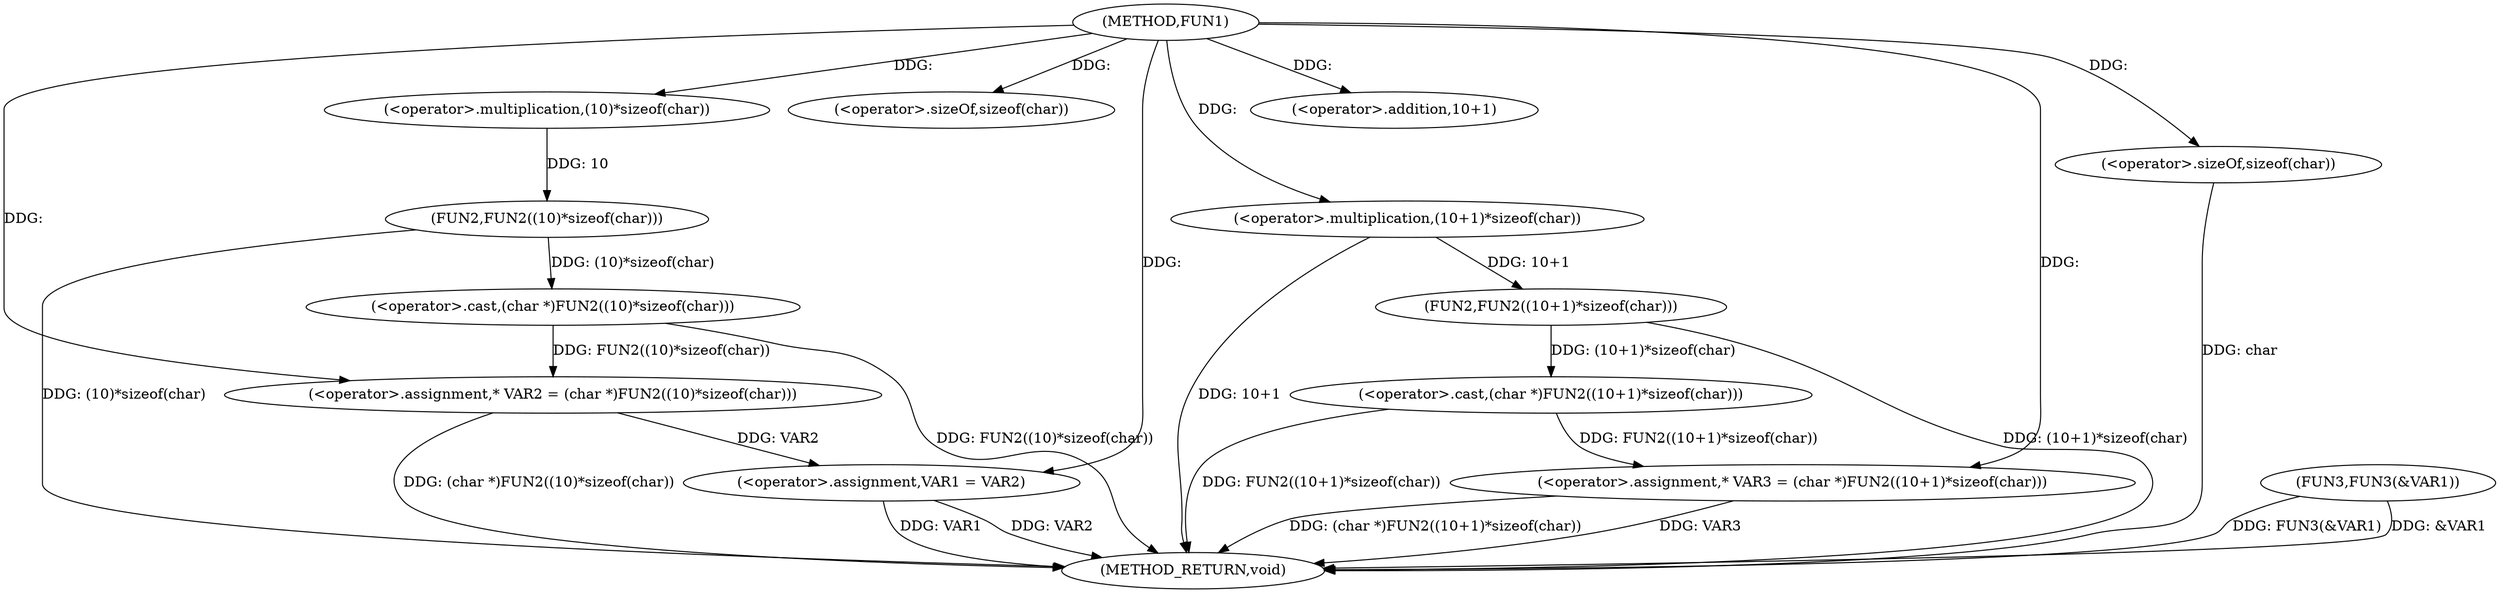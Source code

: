 digraph FUN1 {  
"1000100" [label = "(METHOD,FUN1)" ]
"1000131" [label = "(METHOD_RETURN,void)" ]
"1000104" [label = "(<operator>.assignment,* VAR2 = (char *)FUN2((10)*sizeof(char)))" ]
"1000106" [label = "(<operator>.cast,(char *)FUN2((10)*sizeof(char)))" ]
"1000108" [label = "(FUN2,FUN2((10)*sizeof(char)))" ]
"1000109" [label = "(<operator>.multiplication,(10)*sizeof(char))" ]
"1000111" [label = "(<operator>.sizeOf,sizeof(char))" ]
"1000114" [label = "(<operator>.assignment,* VAR3 = (char *)FUN2((10+1)*sizeof(char)))" ]
"1000116" [label = "(<operator>.cast,(char *)FUN2((10+1)*sizeof(char)))" ]
"1000118" [label = "(FUN2,FUN2((10+1)*sizeof(char)))" ]
"1000119" [label = "(<operator>.multiplication,(10+1)*sizeof(char))" ]
"1000120" [label = "(<operator>.addition,10+1)" ]
"1000123" [label = "(<operator>.sizeOf,sizeof(char))" ]
"1000125" [label = "(<operator>.assignment,VAR1 = VAR2)" ]
"1000128" [label = "(FUN3,FUN3(&VAR1))" ]
  "1000125" -> "1000131"  [ label = "DDG: VAR1"] 
  "1000106" -> "1000131"  [ label = "DDG: FUN2((10)*sizeof(char))"] 
  "1000128" -> "1000131"  [ label = "DDG: &VAR1"] 
  "1000114" -> "1000131"  [ label = "DDG: VAR3"] 
  "1000125" -> "1000131"  [ label = "DDG: VAR2"] 
  "1000116" -> "1000131"  [ label = "DDG: FUN2((10+1)*sizeof(char))"] 
  "1000119" -> "1000131"  [ label = "DDG: 10+1"] 
  "1000128" -> "1000131"  [ label = "DDG: FUN3(&VAR1)"] 
  "1000118" -> "1000131"  [ label = "DDG: (10+1)*sizeof(char)"] 
  "1000114" -> "1000131"  [ label = "DDG: (char *)FUN2((10+1)*sizeof(char))"] 
  "1000123" -> "1000131"  [ label = "DDG: char"] 
  "1000104" -> "1000131"  [ label = "DDG: (char *)FUN2((10)*sizeof(char))"] 
  "1000108" -> "1000131"  [ label = "DDG: (10)*sizeof(char)"] 
  "1000106" -> "1000104"  [ label = "DDG: FUN2((10)*sizeof(char))"] 
  "1000100" -> "1000104"  [ label = "DDG: "] 
  "1000108" -> "1000106"  [ label = "DDG: (10)*sizeof(char)"] 
  "1000109" -> "1000108"  [ label = "DDG: 10"] 
  "1000100" -> "1000109"  [ label = "DDG: "] 
  "1000100" -> "1000111"  [ label = "DDG: "] 
  "1000116" -> "1000114"  [ label = "DDG: FUN2((10+1)*sizeof(char))"] 
  "1000100" -> "1000114"  [ label = "DDG: "] 
  "1000118" -> "1000116"  [ label = "DDG: (10+1)*sizeof(char)"] 
  "1000119" -> "1000118"  [ label = "DDG: 10+1"] 
  "1000100" -> "1000119"  [ label = "DDG: "] 
  "1000100" -> "1000120"  [ label = "DDG: "] 
  "1000100" -> "1000123"  [ label = "DDG: "] 
  "1000104" -> "1000125"  [ label = "DDG: VAR2"] 
  "1000100" -> "1000125"  [ label = "DDG: "] 
}
